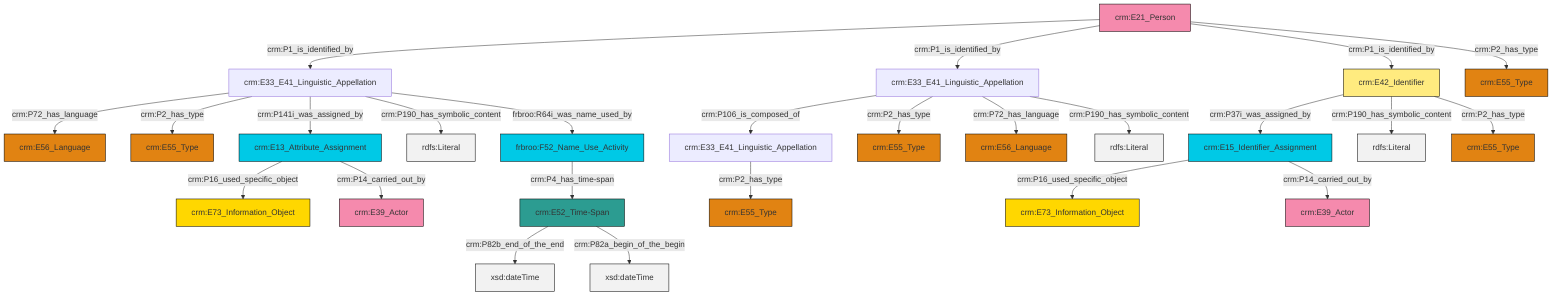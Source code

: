 graph TD
classDef Literal fill:#f2f2f2,stroke:#000000;
classDef CRM_Entity fill:#FFFFFF,stroke:#000000;
classDef Temporal_Entity fill:#00C9E6, stroke:#000000;
classDef Type fill:#E18312, stroke:#000000;
classDef Time-Span fill:#2C9C91, stroke:#000000;
classDef Appellation fill:#FFEB7F, stroke:#000000;
classDef Place fill:#008836, stroke:#000000;
classDef Persistent_Item fill:#B266B2, stroke:#000000;
classDef Conceptual_Object fill:#FFD700, stroke:#000000;
classDef Physical_Thing fill:#D2B48C, stroke:#000000;
classDef Actor fill:#f58aad, stroke:#000000;
classDef PC_Classes fill:#4ce600, stroke:#000000;
classDef Multi fill:#cccccc,stroke:#000000;

0["crm:E33_E41_Linguistic_Appellation"]:::Default -->|crm:P106_is_composed_of| 1["crm:E33_E41_Linguistic_Appellation"]:::Default
2["crm:E21_Person"]:::Actor -->|crm:P1_is_identified_by| 3["crm:E33_E41_Linguistic_Appellation"]:::Default
0["crm:E33_E41_Linguistic_Appellation"]:::Default -->|crm:P2_has_type| 11["crm:E55_Type"]:::Type
2["crm:E21_Person"]:::Actor -->|crm:P1_is_identified_by| 0["crm:E33_E41_Linguistic_Appellation"]:::Default
2["crm:E21_Person"]:::Actor -->|crm:P1_is_identified_by| 8["crm:E42_Identifier"]:::Appellation
2["crm:E21_Person"]:::Actor -->|crm:P2_has_type| 20["crm:E55_Type"]:::Type
3["crm:E33_E41_Linguistic_Appellation"]:::Default -->|crm:P72_has_language| 24["crm:E56_Language"]:::Type
0["crm:E33_E41_Linguistic_Appellation"]:::Default -->|crm:P72_has_language| 14["crm:E56_Language"]:::Type
3["crm:E33_E41_Linguistic_Appellation"]:::Default -->|crm:P2_has_type| 27["crm:E55_Type"]:::Type
3["crm:E33_E41_Linguistic_Appellation"]:::Default -->|crm:P141i_was_assigned_by| 18["crm:E13_Attribute_Assignment"]:::Temporal_Entity
18["crm:E13_Attribute_Assignment"]:::Temporal_Entity -->|crm:P16_used_specific_object| 30["crm:E73_Information_Object"]:::Conceptual_Object
8["crm:E42_Identifier"]:::Appellation -->|crm:P37i_was_assigned_by| 32["crm:E15_Identifier_Assignment"]:::Temporal_Entity
8["crm:E42_Identifier"]:::Appellation -->|crm:P190_has_symbolic_content| 35[rdfs:Literal]:::Literal
0["crm:E33_E41_Linguistic_Appellation"]:::Default -->|crm:P190_has_symbolic_content| 36[rdfs:Literal]:::Literal
32["crm:E15_Identifier_Assignment"]:::Temporal_Entity -->|crm:P16_used_specific_object| 37["crm:E73_Information_Object"]:::Conceptual_Object
16["crm:E52_Time-Span"]:::Time-Span -->|crm:P82b_end_of_the_end| 39[xsd:dateTime]:::Literal
32["crm:E15_Identifier_Assignment"]:::Temporal_Entity -->|crm:P14_carried_out_by| 4["crm:E39_Actor"]:::Actor
18["crm:E13_Attribute_Assignment"]:::Temporal_Entity -->|crm:P14_carried_out_by| 21["crm:E39_Actor"]:::Actor
3["crm:E33_E41_Linguistic_Appellation"]:::Default -->|crm:P190_has_symbolic_content| 41[rdfs:Literal]:::Literal
16["crm:E52_Time-Span"]:::Time-Span -->|crm:P82a_begin_of_the_begin| 43[xsd:dateTime]:::Literal
25["frbroo:F52_Name_Use_Activity"]:::Temporal_Entity -->|crm:P4_has_time-span| 16["crm:E52_Time-Span"]:::Time-Span
8["crm:E42_Identifier"]:::Appellation -->|crm:P2_has_type| 12["crm:E55_Type"]:::Type
1["crm:E33_E41_Linguistic_Appellation"]:::Default -->|crm:P2_has_type| 6["crm:E55_Type"]:::Type
3["crm:E33_E41_Linguistic_Appellation"]:::Default -->|frbroo:R64i_was_name_used_by| 25["frbroo:F52_Name_Use_Activity"]:::Temporal_Entity